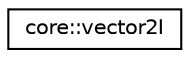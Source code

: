 digraph "Graphical Class Hierarchy"
{
  edge [fontname="Helvetica",fontsize="10",labelfontname="Helvetica",labelfontsize="10"];
  node [fontname="Helvetica",fontsize="10",shape=record];
  rankdir="LR";
  Node1 [label="core::vector2I",height=0.2,width=0.4,color="black", fillcolor="white", style="filled",URL="$structcore_1_1vector2_i.html"];
}
